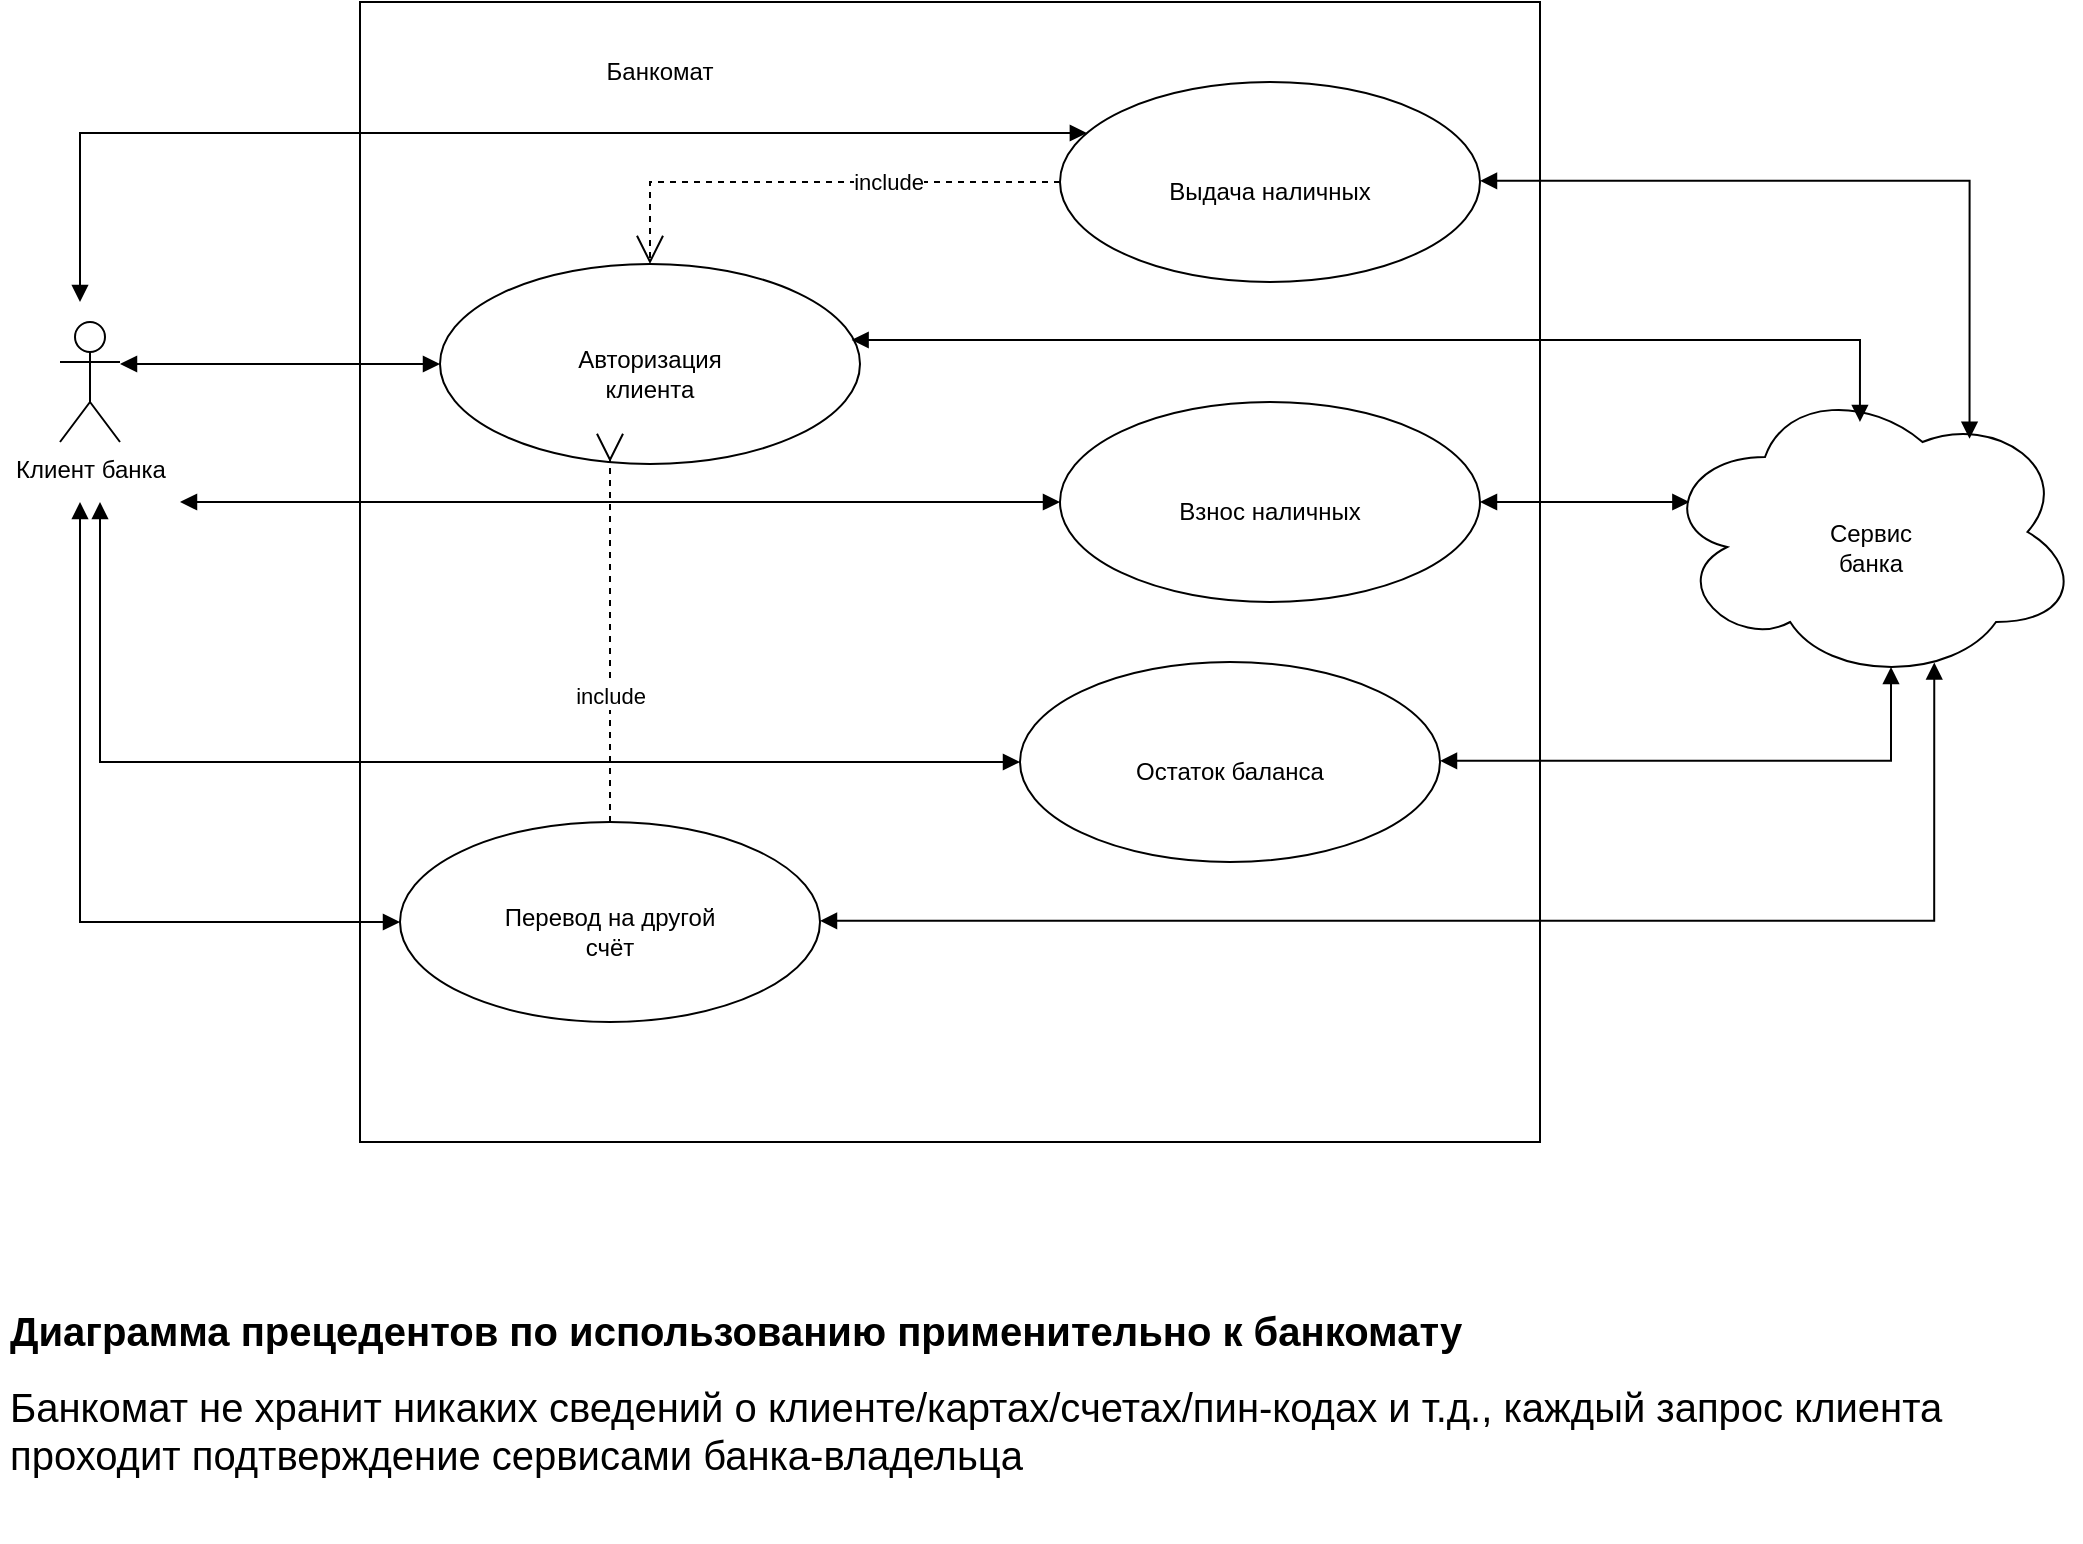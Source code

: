 <mxfile version="15.4.0" type="device" pages="3"><diagram id="yPxyJZ8AM_hMuL3Unpa9" name="use case diagram"><mxGraphModel dx="1422" dy="822" grid="1" gridSize="10" guides="1" tooltips="1" connect="1" arrows="1" fold="1" page="1" pageScale="1" pageWidth="1169" pageHeight="827" math="0" shadow="0"><root><mxCell id="0"/><mxCell id="1" parent="0"/><mxCell id="qwADtWhPFKksQ7mdZt6e-1" value="Клиент банка" style="shape=umlActor;verticalLabelPosition=bottom;verticalAlign=top;html=1;outlineConnect=0;" parent="1" vertex="1"><mxGeometry x="70" y="190" width="30" height="60" as="geometry"/></mxCell><mxCell id="qwADtWhPFKksQ7mdZt6e-6" value="" style="rounded=0;whiteSpace=wrap;html=1;" parent="1" vertex="1"><mxGeometry x="220" y="30" width="590" height="570" as="geometry"/></mxCell><mxCell id="qwADtWhPFKksQ7mdZt6e-11" value="Банкомат" style="text;html=1;strokeColor=none;fillColor=none;align=center;verticalAlign=middle;whiteSpace=wrap;rounded=0;" parent="1" vertex="1"><mxGeometry x="340" y="50" width="60" height="30" as="geometry"/></mxCell><mxCell id="qwADtWhPFKksQ7mdZt6e-14" value="" style="group" parent="1" vertex="1" connectable="0"><mxGeometry x="260" y="161" width="210" height="100" as="geometry"/></mxCell><mxCell id="qwADtWhPFKksQ7mdZt6e-12" value="" style="ellipse;whiteSpace=wrap;html=1;" parent="qwADtWhPFKksQ7mdZt6e-14" vertex="1"><mxGeometry width="210" height="100" as="geometry"/></mxCell><mxCell id="qwADtWhPFKksQ7mdZt6e-13" value="Авторизация клиента" style="text;html=1;strokeColor=none;fillColor=none;align=center;verticalAlign=middle;whiteSpace=wrap;rounded=0;" parent="qwADtWhPFKksQ7mdZt6e-14" vertex="1"><mxGeometry x="50" y="30" width="110" height="50" as="geometry"/></mxCell><mxCell id="qwADtWhPFKksQ7mdZt6e-15" value="" style="group" parent="1" vertex="1" connectable="0"><mxGeometry x="570" y="70" width="210" height="100" as="geometry"/></mxCell><mxCell id="qwADtWhPFKksQ7mdZt6e-16" value="" style="ellipse;whiteSpace=wrap;html=1;" parent="qwADtWhPFKksQ7mdZt6e-15" vertex="1"><mxGeometry width="210" height="100" as="geometry"/></mxCell><mxCell id="qwADtWhPFKksQ7mdZt6e-17" value="Выдача наличных" style="text;html=1;strokeColor=none;fillColor=none;align=center;verticalAlign=middle;whiteSpace=wrap;rounded=0;" parent="qwADtWhPFKksQ7mdZt6e-15" vertex="1"><mxGeometry x="50" y="30" width="110" height="50" as="geometry"/></mxCell><mxCell id="qwADtWhPFKksQ7mdZt6e-18" value="" style="group" parent="1" vertex="1" connectable="0"><mxGeometry x="570" y="230" width="210" height="100" as="geometry"/></mxCell><mxCell id="qwADtWhPFKksQ7mdZt6e-19" value="" style="ellipse;whiteSpace=wrap;html=1;" parent="qwADtWhPFKksQ7mdZt6e-18" vertex="1"><mxGeometry width="210" height="100" as="geometry"/></mxCell><mxCell id="qwADtWhPFKksQ7mdZt6e-20" value="Взнос наличных" style="text;html=1;strokeColor=none;fillColor=none;align=center;verticalAlign=middle;whiteSpace=wrap;rounded=0;" parent="qwADtWhPFKksQ7mdZt6e-18" vertex="1"><mxGeometry x="50" y="30" width="110" height="50" as="geometry"/></mxCell><mxCell id="qwADtWhPFKksQ7mdZt6e-21" value="" style="group" parent="1" vertex="1" connectable="0"><mxGeometry x="550" y="360" width="210" height="100" as="geometry"/></mxCell><mxCell id="qwADtWhPFKksQ7mdZt6e-22" value="" style="ellipse;whiteSpace=wrap;html=1;" parent="qwADtWhPFKksQ7mdZt6e-21" vertex="1"><mxGeometry width="210" height="100" as="geometry"/></mxCell><mxCell id="qwADtWhPFKksQ7mdZt6e-23" value="Остаток баланса" style="text;html=1;strokeColor=none;fillColor=none;align=center;verticalAlign=middle;whiteSpace=wrap;rounded=0;" parent="qwADtWhPFKksQ7mdZt6e-21" vertex="1"><mxGeometry x="50" y="30" width="110" height="50" as="geometry"/></mxCell><mxCell id="qwADtWhPFKksQ7mdZt6e-24" value="" style="group" parent="1" vertex="1" connectable="0"><mxGeometry x="240" y="440" width="210" height="100" as="geometry"/></mxCell><mxCell id="qwADtWhPFKksQ7mdZt6e-25" value="" style="ellipse;whiteSpace=wrap;html=1;" parent="qwADtWhPFKksQ7mdZt6e-24" vertex="1"><mxGeometry width="210" height="100" as="geometry"/></mxCell><mxCell id="qwADtWhPFKksQ7mdZt6e-26" value="Перевод на другой счёт" style="text;html=1;strokeColor=none;fillColor=none;align=center;verticalAlign=middle;whiteSpace=wrap;rounded=0;" parent="qwADtWhPFKksQ7mdZt6e-24" vertex="1"><mxGeometry x="50" y="30" width="110" height="50" as="geometry"/></mxCell><mxCell id="qwADtWhPFKksQ7mdZt6e-28" value="" style="group" parent="1" vertex="1" connectable="0"><mxGeometry x="870" y="220" width="210" height="150" as="geometry"/></mxCell><mxCell id="qwADtWhPFKksQ7mdZt6e-2" value="" style="ellipse;shape=cloud;whiteSpace=wrap;html=1;" parent="qwADtWhPFKksQ7mdZt6e-28" vertex="1"><mxGeometry width="210" height="150" as="geometry"/></mxCell><mxCell id="qwADtWhPFKksQ7mdZt6e-10" value="Сервис банка" style="text;html=1;strokeColor=none;fillColor=none;align=center;verticalAlign=middle;whiteSpace=wrap;rounded=0;" parent="qwADtWhPFKksQ7mdZt6e-28" vertex="1"><mxGeometry x="70.603" y="56.25" width="68.793" height="52.5" as="geometry"/></mxCell><mxCell id="qwADtWhPFKksQ7mdZt6e-35" value="include" style="endArrow=open;endSize=12;dashed=1;html=1;rounded=0;edgeStyle=orthogonalEdgeStyle;exitX=0.5;exitY=0;exitDx=0;exitDy=0;" parent="1" source="qwADtWhPFKksQ7mdZt6e-25" edge="1"><mxGeometry x="-0.302" width="160" relative="1" as="geometry"><mxPoint x="580" y="390" as="sourcePoint"/><mxPoint x="345" y="260" as="targetPoint"/><mxPoint as="offset"/><Array as="points"><mxPoint x="345" y="259"/></Array></mxGeometry></mxCell><mxCell id="qwADtWhPFKksQ7mdZt6e-37" value="include" style="endArrow=open;endSize=12;dashed=1;html=1;rounded=0;edgeStyle=orthogonalEdgeStyle;entryX=0.5;entryY=0;entryDx=0;entryDy=0;exitX=0;exitY=0.5;exitDx=0;exitDy=0;" parent="1" source="qwADtWhPFKksQ7mdZt6e-16" target="qwADtWhPFKksQ7mdZt6e-12" edge="1"><mxGeometry x="-0.302" width="160" relative="1" as="geometry"><mxPoint x="600" y="410" as="sourcePoint"/><mxPoint x="395" y="300" as="targetPoint"/><mxPoint as="offset"/></mxGeometry></mxCell><mxCell id="qwADtWhPFKksQ7mdZt6e-39" value="" style="endArrow=block;startArrow=block;endFill=1;startFill=1;html=1;rounded=0;edgeStyle=orthogonalEdgeStyle;entryX=0.064;entryY=0.255;entryDx=0;entryDy=0;entryPerimeter=0;" parent="1" target="qwADtWhPFKksQ7mdZt6e-16" edge="1"><mxGeometry width="160" relative="1" as="geometry"><mxPoint x="80" y="180" as="sourcePoint"/><mxPoint x="590" y="340" as="targetPoint"/><Array as="points"><mxPoint x="80" y="140"/><mxPoint x="80" y="95"/></Array></mxGeometry></mxCell><mxCell id="qwADtWhPFKksQ7mdZt6e-41" value="" style="endArrow=block;startArrow=block;endFill=1;startFill=1;html=1;rounded=0;edgeStyle=orthogonalEdgeStyle;" parent="1" source="qwADtWhPFKksQ7mdZt6e-25" edge="1"><mxGeometry width="160" relative="1" as="geometry"><mxPoint x="80" y="444.53" as="sourcePoint"/><mxPoint x="80" y="280" as="targetPoint"/><Array as="points"><mxPoint x="80" y="490"/></Array></mxGeometry></mxCell><mxCell id="qwADtWhPFKksQ7mdZt6e-42" value="" style="endArrow=block;startArrow=block;endFill=1;startFill=1;html=1;rounded=0;edgeStyle=orthogonalEdgeStyle;exitX=0;exitY=0.5;exitDx=0;exitDy=0;" parent="1" source="qwADtWhPFKksQ7mdZt6e-22" edge="1"><mxGeometry width="160" relative="1" as="geometry"><mxPoint x="540" y="430" as="sourcePoint"/><mxPoint x="90" y="280" as="targetPoint"/><Array as="points"><mxPoint x="90" y="410"/></Array></mxGeometry></mxCell><mxCell id="qwADtWhPFKksQ7mdZt6e-43" value="" style="endArrow=block;startArrow=block;endFill=1;startFill=1;html=1;rounded=0;edgeStyle=orthogonalEdgeStyle;exitX=0;exitY=0.5;exitDx=0;exitDy=0;" parent="1" source="qwADtWhPFKksQ7mdZt6e-19" edge="1"><mxGeometry width="160" relative="1" as="geometry"><mxPoint x="510" y="295" as="sourcePoint"/><mxPoint x="130" y="280" as="targetPoint"/><Array as="points"><mxPoint x="570" y="280"/></Array></mxGeometry></mxCell><mxCell id="qwADtWhPFKksQ7mdZt6e-45" value="" style="endArrow=block;startArrow=block;endFill=1;startFill=1;html=1;rounded=0;edgeStyle=orthogonalEdgeStyle;exitX=0;exitY=0.5;exitDx=0;exitDy=0;" parent="1" source="qwADtWhPFKksQ7mdZt6e-12" edge="1"><mxGeometry width="160" relative="1" as="geometry"><mxPoint x="200" y="180" as="sourcePoint"/><mxPoint x="100" y="211" as="targetPoint"/><Array as="points"><mxPoint x="160" y="211"/><mxPoint x="160" y="211"/></Array></mxGeometry></mxCell><mxCell id="qwADtWhPFKksQ7mdZt6e-46" value="" style="endArrow=block;startArrow=block;endFill=1;startFill=1;html=1;rounded=0;edgeStyle=orthogonalEdgeStyle;exitX=0.653;exitY=0.935;exitDx=0;exitDy=0;exitPerimeter=0;" parent="1" source="qwADtWhPFKksQ7mdZt6e-2" edge="1"><mxGeometry width="160" relative="1" as="geometry"><mxPoint x="650" y="489.41" as="sourcePoint"/><mxPoint x="450" y="489.41" as="targetPoint"/><Array as="points"><mxPoint x="1007" y="489"/></Array></mxGeometry></mxCell><mxCell id="qwADtWhPFKksQ7mdZt6e-47" value="" style="endArrow=block;startArrow=block;endFill=1;startFill=1;html=1;rounded=0;edgeStyle=orthogonalEdgeStyle;exitX=0.55;exitY=0.95;exitDx=0;exitDy=0;exitPerimeter=0;" parent="1" source="qwADtWhPFKksQ7mdZt6e-2" edge="1"><mxGeometry width="160" relative="1" as="geometry"><mxPoint x="960" y="409.41" as="sourcePoint"/><mxPoint x="760" y="409.41" as="targetPoint"/><Array as="points"><mxPoint x="986" y="409"/></Array></mxGeometry></mxCell><mxCell id="qwADtWhPFKksQ7mdZt6e-48" value="" style="endArrow=block;startArrow=block;endFill=1;startFill=1;html=1;rounded=0;edgeStyle=orthogonalEdgeStyle;exitX=0.737;exitY=0.189;exitDx=0;exitDy=0;exitPerimeter=0;" parent="1" source="qwADtWhPFKksQ7mdZt6e-2" edge="1"><mxGeometry width="160" relative="1" as="geometry"><mxPoint x="980" y="119.41" as="sourcePoint"/><mxPoint x="780" y="119.41" as="targetPoint"/><Array as="points"><mxPoint x="1025" y="119"/></Array></mxGeometry></mxCell><mxCell id="qwADtWhPFKksQ7mdZt6e-49" value="" style="endArrow=block;startArrow=block;endFill=1;startFill=1;html=1;rounded=0;edgeStyle=orthogonalEdgeStyle;entryX=0.98;entryY=0.38;entryDx=0;entryDy=0;entryPerimeter=0;exitX=0.476;exitY=0.133;exitDx=0;exitDy=0;exitPerimeter=0;" parent="1" source="qwADtWhPFKksQ7mdZt6e-2" target="qwADtWhPFKksQ7mdZt6e-12" edge="1"><mxGeometry width="160" relative="1" as="geometry"><mxPoint x="700" y="200" as="sourcePoint"/><mxPoint x="500" y="200" as="targetPoint"/><Array as="points"><mxPoint x="970" y="199"/></Array></mxGeometry></mxCell><mxCell id="qwADtWhPFKksQ7mdZt6e-51" value="" style="endArrow=block;startArrow=block;endFill=1;startFill=1;html=1;rounded=0;edgeStyle=orthogonalEdgeStyle;entryX=1;entryY=0.5;entryDx=0;entryDy=0;exitX=0.07;exitY=0.4;exitDx=0;exitDy=0;exitPerimeter=0;" parent="1" source="qwADtWhPFKksQ7mdZt6e-2" target="qwADtWhPFKksQ7mdZt6e-19" edge="1"><mxGeometry width="160" relative="1" as="geometry"><mxPoint x="900" y="274.41" as="sourcePoint"/><mxPoint x="700" y="274.41" as="targetPoint"/><Array as="points"><mxPoint x="885" y="280"/></Array></mxGeometry></mxCell><mxCell id="6a74Nw_HzEc4jMLM5F_p-1" value="&lt;h1 style=&quot;font-size: 20px&quot;&gt;&lt;font style=&quot;font-size: 20px&quot;&gt;Диаграмма прецедентов по использованию применительно к банкомату&lt;/font&gt;&lt;/h1&gt;&lt;h1 style=&quot;font-size: 20px&quot;&gt;&lt;span style=&quot;font-weight: normal&quot;&gt;Банкомат не хранит никаких сведений о клиенте/картах/счетах/пин-кодах и т.д., каждый запрос клиента проходит подтверждение сервисами банка-владельца&lt;/span&gt;&lt;br&gt;&lt;/h1&gt;" style="text;html=1;strokeColor=none;fillColor=none;spacing=5;spacingTop=-20;whiteSpace=wrap;overflow=hidden;rounded=0;" parent="1" vertex="1"><mxGeometry x="40" y="680" width="1020" height="120" as="geometry"/></mxCell></root></mxGraphModel></diagram><diagram id="Sk7D6lAPSmujdtKN_bi5" name="sequence diagram"><mxGraphModel dx="1185" dy="685" grid="1" gridSize="10" guides="1" tooltips="1" connect="1" arrows="1" fold="1" page="1" pageScale="1" pageWidth="1169" pageHeight="827" math="0" shadow="0"><root><mxCell id="CqrlUQTlb1HREcQEw6Kh-0"/><mxCell id="CqrlUQTlb1HREcQEw6Kh-1" parent="CqrlUQTlb1HREcQEw6Kh-0"/><mxCell id="6kIxcx-lvL42DJploEV8-0" value="&lt;u&gt;Клиент банка&lt;br&gt;&lt;/u&gt;" style="shape=umlActor;verticalLabelPosition=bottom;verticalAlign=top;html=1;outlineConnect=0;" parent="CqrlUQTlb1HREcQEw6Kh-1" vertex="1"><mxGeometry x="30" y="40" width="30" height="60" as="geometry"/></mxCell><mxCell id="8rJyS1ZD5DGQBJaD7dRV-2" value="" style="group" parent="CqrlUQTlb1HREcQEw6Kh-1" vertex="1" connectable="0"><mxGeometry x="120" y="40" width="120" height="60" as="geometry"/></mxCell><mxCell id="30CrD75zeMKWpWqmj6vh-0" value="" style="rounded=0;whiteSpace=wrap;html=1;glass=0;shadow=0;sketch=0;" parent="8rJyS1ZD5DGQBJaD7dRV-2" vertex="1"><mxGeometry width="120" height="60" as="geometry"/></mxCell><mxCell id="8rJyS1ZD5DGQBJaD7dRV-0" value="&lt;u&gt;Авторизация клиента&lt;/u&gt;" style="text;html=1;strokeColor=none;fillColor=none;align=center;verticalAlign=middle;whiteSpace=wrap;rounded=0;shadow=0;glass=0;sketch=0;" parent="8rJyS1ZD5DGQBJaD7dRV-2" vertex="1"><mxGeometry width="120" height="60" as="geometry"/></mxCell><mxCell id="zJ1Ap6946u0v4OJHToav-0" value="" style="group" parent="CqrlUQTlb1HREcQEw6Kh-1" vertex="1" connectable="0"><mxGeometry x="320" y="40" width="120" height="60" as="geometry"/></mxCell><mxCell id="zJ1Ap6946u0v4OJHToav-1" value="" style="rounded=0;whiteSpace=wrap;html=1;glass=0;shadow=0;sketch=0;" parent="zJ1Ap6946u0v4OJHToav-0" vertex="1"><mxGeometry width="120" height="60" as="geometry"/></mxCell><mxCell id="zJ1Ap6946u0v4OJHToav-2" value="&lt;u&gt;Выдача наличных&lt;/u&gt;" style="text;html=1;strokeColor=none;fillColor=none;align=center;verticalAlign=middle;whiteSpace=wrap;rounded=0;shadow=0;glass=0;sketch=0;" parent="zJ1Ap6946u0v4OJHToav-0" vertex="1"><mxGeometry width="120" height="60" as="geometry"/></mxCell><mxCell id="zJ1Ap6946u0v4OJHToav-3" value="" style="group" parent="CqrlUQTlb1HREcQEw6Kh-1" vertex="1" connectable="0"><mxGeometry x="520" y="40" width="120" height="60" as="geometry"/></mxCell><mxCell id="zJ1Ap6946u0v4OJHToav-4" value="" style="rounded=0;whiteSpace=wrap;html=1;glass=0;shadow=0;sketch=0;" parent="zJ1Ap6946u0v4OJHToav-3" vertex="1"><mxGeometry width="120" height="60" as="geometry"/></mxCell><mxCell id="zJ1Ap6946u0v4OJHToav-5" value="&lt;u&gt;Остаток баланса&lt;/u&gt;" style="text;html=1;strokeColor=none;fillColor=none;align=center;verticalAlign=middle;whiteSpace=wrap;rounded=0;shadow=0;glass=0;sketch=0;" parent="zJ1Ap6946u0v4OJHToav-3" vertex="1"><mxGeometry width="120" height="60" as="geometry"/></mxCell><mxCell id="zJ1Ap6946u0v4OJHToav-6" value="" style="group" parent="CqrlUQTlb1HREcQEw6Kh-1" vertex="1" connectable="0"><mxGeometry x="720" y="40" width="120" height="60" as="geometry"/></mxCell><mxCell id="zJ1Ap6946u0v4OJHToav-7" value="" style="rounded=0;whiteSpace=wrap;html=1;glass=0;shadow=0;sketch=0;" parent="zJ1Ap6946u0v4OJHToav-6" vertex="1"><mxGeometry width="120" height="60" as="geometry"/></mxCell><mxCell id="zJ1Ap6946u0v4OJHToav-8" value="&lt;u&gt;Перевод на другой счёт&lt;/u&gt;" style="text;html=1;strokeColor=none;fillColor=none;align=center;verticalAlign=middle;whiteSpace=wrap;rounded=0;shadow=0;glass=0;sketch=0;" parent="zJ1Ap6946u0v4OJHToav-6" vertex="1"><mxGeometry width="120" height="60" as="geometry"/></mxCell><mxCell id="zJ1Ap6946u0v4OJHToav-9" value="" style="group" parent="CqrlUQTlb1HREcQEw6Kh-1" vertex="1" connectable="0"><mxGeometry x="920" y="40" width="120" height="60" as="geometry"/></mxCell><mxCell id="zJ1Ap6946u0v4OJHToav-10" value="" style="rounded=0;whiteSpace=wrap;html=1;glass=0;shadow=0;sketch=0;" parent="zJ1Ap6946u0v4OJHToav-9" vertex="1"><mxGeometry width="120" height="60" as="geometry"/></mxCell><mxCell id="zJ1Ap6946u0v4OJHToav-11" value="&lt;u&gt;Взнос наличных&lt;/u&gt;" style="text;html=1;strokeColor=none;fillColor=none;align=center;verticalAlign=middle;whiteSpace=wrap;rounded=0;shadow=0;glass=0;sketch=0;" parent="zJ1Ap6946u0v4OJHToav-9" vertex="1"><mxGeometry width="120" height="60" as="geometry"/></mxCell><mxCell id="GZIO0TZlSzQFHDpTXk_g-0" value="" style="endArrow=none;dashed=1;html=1;rounded=0;edgeStyle=orthogonalEdgeStyle;entryX=0.5;entryY=1;entryDx=0;entryDy=0;startArrow=none;" parent="CqrlUQTlb1HREcQEw6Kh-1" source="P8dyhVR5lf0wn_yVgrb2-2" target="8rJyS1ZD5DGQBJaD7dRV-0" edge="1"><mxGeometry width="50" height="50" relative="1" as="geometry"><mxPoint x="179.5" y="810" as="sourcePoint"/><mxPoint x="179.5" y="110" as="targetPoint"/></mxGeometry></mxCell><mxCell id="GZIO0TZlSzQFHDpTXk_g-1" value="" style="endArrow=none;html=1;rounded=0;edgeStyle=orthogonalEdgeStyle;" parent="CqrlUQTlb1HREcQEw6Kh-1" target="6kIxcx-lvL42DJploEV8-0" edge="1"><mxGeometry width="50" height="50" relative="1" as="geometry"><mxPoint x="45" y="810" as="sourcePoint"/><mxPoint x="34.58" y="250" as="targetPoint"/></mxGeometry></mxCell><mxCell id="GZIO0TZlSzQFHDpTXk_g-2" value="" style="ellipse;shape=cloud;whiteSpace=wrap;html=1;rounded=0;shadow=0;glass=0;sketch=0;" parent="CqrlUQTlb1HREcQEw6Kh-1" vertex="1"><mxGeometry x="1169" y="7" width="120" height="820" as="geometry"/></mxCell><mxCell id="P8dyhVR5lf0wn_yVgrb2-0" value="Сервис банка" style="text;html=1;strokeColor=none;fillColor=none;align=center;verticalAlign=middle;whiteSpace=wrap;rounded=0;" parent="CqrlUQTlb1HREcQEw6Kh-1" vertex="1"><mxGeometry x="1194.603" y="380" width="68.793" height="52.5" as="geometry"/></mxCell><mxCell id="P8dyhVR5lf0wn_yVgrb2-9" value="" style="endArrow=none;dashed=1;html=1;rounded=0;edgeStyle=orthogonalEdgeStyle;entryX=0.5;entryY=1;entryDx=0;entryDy=0;" parent="CqrlUQTlb1HREcQEw6Kh-1" target="zJ1Ap6946u0v4OJHToav-2" edge="1"><mxGeometry width="50" height="50" relative="1" as="geometry"><mxPoint x="379.5" y="810" as="sourcePoint"/><mxPoint x="379.5" y="110" as="targetPoint"/></mxGeometry></mxCell><mxCell id="P8dyhVR5lf0wn_yVgrb2-10" value="" style="endArrow=none;dashed=1;html=1;rounded=0;edgeStyle=orthogonalEdgeStyle;entryX=0.5;entryY=1;entryDx=0;entryDy=0;" parent="CqrlUQTlb1HREcQEw6Kh-1" target="zJ1Ap6946u0v4OJHToav-5" edge="1"><mxGeometry width="50" height="50" relative="1" as="geometry"><mxPoint x="580" y="810" as="sourcePoint"/><mxPoint x="585" y="110" as="targetPoint"/><Array as="points"><mxPoint x="580" y="810"/></Array></mxGeometry></mxCell><mxCell id="P8dyhVR5lf0wn_yVgrb2-11" value="" style="endArrow=none;dashed=1;html=1;rounded=0;edgeStyle=orthogonalEdgeStyle;entryX=0.5;entryY=1;entryDx=0;entryDy=0;" parent="CqrlUQTlb1HREcQEw6Kh-1" target="zJ1Ap6946u0v4OJHToav-8" edge="1"><mxGeometry width="50" height="50" relative="1" as="geometry"><mxPoint x="779.5" y="810" as="sourcePoint"/><mxPoint x="779.5" y="110" as="targetPoint"/></mxGeometry></mxCell><mxCell id="P8dyhVR5lf0wn_yVgrb2-12" value="" style="endArrow=none;dashed=1;html=1;rounded=0;edgeStyle=orthogonalEdgeStyle;entryX=0.5;entryY=1;entryDx=0;entryDy=0;startArrow=none;" parent="CqrlUQTlb1HREcQEw6Kh-1" source="f6a_sEzSG_8VUzoNi0qk-53" target="zJ1Ap6946u0v4OJHToav-11" edge="1"><mxGeometry width="50" height="50" relative="1" as="geometry"><mxPoint x="979.5" y="810" as="sourcePoint"/><mxPoint x="979.5" y="110" as="targetPoint"/></mxGeometry></mxCell><mxCell id="P8dyhVR5lf0wn_yVgrb2-2" value="" style="rounded=0;whiteSpace=wrap;html=1;shadow=0;glass=0;sketch=0;" parent="CqrlUQTlb1HREcQEw6Kh-1" vertex="1"><mxGeometry x="170" y="140" width="20" height="60" as="geometry"/></mxCell><mxCell id="P8dyhVR5lf0wn_yVgrb2-13" value="" style="endArrow=none;dashed=1;html=1;rounded=0;edgeStyle=orthogonalEdgeStyle;entryX=0.5;entryY=1;entryDx=0;entryDy=0;startArrow=none;" parent="CqrlUQTlb1HREcQEw6Kh-1" source="f6a_sEzSG_8VUzoNi0qk-1" target="P8dyhVR5lf0wn_yVgrb2-2" edge="1"><mxGeometry width="50" height="50" relative="1" as="geometry"><mxPoint x="179.5" y="810" as="sourcePoint"/><mxPoint x="180" y="100" as="targetPoint"/></mxGeometry></mxCell><mxCell id="k1Xs_a1yYBOhUMddCYr1-0" value="" style="endArrow=classic;html=1;rounded=0;edgeStyle=orthogonalEdgeStyle;entryX=0;entryY=0.5;entryDx=0;entryDy=0;" parent="CqrlUQTlb1HREcQEw6Kh-1" target="P8dyhVR5lf0wn_yVgrb2-2" edge="1"><mxGeometry relative="1" as="geometry"><mxPoint x="50" y="170" as="sourcePoint"/><mxPoint x="160" y="170" as="targetPoint"/></mxGeometry></mxCell><mxCell id="k1Xs_a1yYBOhUMddCYr1-1" value="ввод пин-кода" style="edgeLabel;resizable=0;html=1;align=center;verticalAlign=middle;rounded=0;shadow=0;glass=0;sketch=0;" parent="k1Xs_a1yYBOhUMddCYr1-0" connectable="0" vertex="1"><mxGeometry relative="1" as="geometry"/></mxCell><mxCell id="YvPEOdHqYlRS2houoDZu-0" value="ответ о корректности&lt;br&gt;пин-кода" style="endArrow=open;endSize=12;dashed=1;html=1;rounded=0;edgeStyle=orthogonalEdgeStyle;exitX=0.244;exitY=0.224;exitDx=0;exitDy=0;exitPerimeter=0;" parent="CqrlUQTlb1HREcQEw6Kh-1" source="GZIO0TZlSzQFHDpTXk_g-2" edge="1"><mxGeometry x="0.822" width="160" relative="1" as="geometry"><mxPoint x="340" y="190" as="sourcePoint"/><mxPoint x="190" y="190" as="targetPoint"/><mxPoint as="offset"/></mxGeometry></mxCell><mxCell id="YvPEOdHqYlRS2houoDZu-1" value="" style="endArrow=classic;html=1;rounded=0;edgeStyle=orthogonalEdgeStyle;entryX=0.261;entryY=0.199;entryDx=0;entryDy=0;entryPerimeter=0;" parent="CqrlUQTlb1HREcQEw6Kh-1" target="GZIO0TZlSzQFHDpTXk_g-2" edge="1"><mxGeometry relative="1" as="geometry"><mxPoint x="190" y="170" as="sourcePoint"/><mxPoint x="1160" y="170" as="targetPoint"/></mxGeometry></mxCell><mxCell id="YvPEOdHqYlRS2houoDZu-2" value="отсылаем хеш пароля" style="edgeLabel;resizable=0;html=1;align=center;verticalAlign=middle;rounded=0;shadow=0;glass=0;sketch=0;" parent="YvPEOdHqYlRS2houoDZu-1" connectable="0" vertex="1"><mxGeometry relative="1" as="geometry"><mxPoint x="-431" as="offset"/></mxGeometry></mxCell><mxCell id="YvPEOdHqYlRS2houoDZu-3" value="" style="rounded=0;whiteSpace=wrap;html=1;shadow=0;glass=0;sketch=0;" parent="CqrlUQTlb1HREcQEw6Kh-1" vertex="1"><mxGeometry x="370" y="210" width="20" height="210" as="geometry"/></mxCell><mxCell id="f6a_sEzSG_8VUzoNi0qk-0" value="" style="endArrow=classic;html=1;rounded=0;edgeStyle=orthogonalEdgeStyle;" parent="CqrlUQTlb1HREcQEw6Kh-1" edge="1"><mxGeometry width="50" height="50" relative="1" as="geometry"><mxPoint x="50" y="220" as="sourcePoint"/><mxPoint x="370" y="220" as="targetPoint"/></mxGeometry></mxCell><mxCell id="f6a_sEzSG_8VUzoNi0qk-1" value="" style="rounded=0;whiteSpace=wrap;html=1;shadow=0;glass=0;sketch=0;" parent="CqrlUQTlb1HREcQEw6Kh-1" vertex="1"><mxGeometry x="170" y="230" width="20" height="120" as="geometry"/></mxCell><mxCell id="f6a_sEzSG_8VUzoNi0qk-2" value="" style="endArrow=none;dashed=1;html=1;rounded=0;edgeStyle=orthogonalEdgeStyle;entryX=0.5;entryY=1;entryDx=0;entryDy=0;" parent="CqrlUQTlb1HREcQEw6Kh-1" target="f6a_sEzSG_8VUzoNi0qk-1" edge="1"><mxGeometry width="50" height="50" relative="1" as="geometry"><mxPoint x="179.5" y="810" as="sourcePoint"/><mxPoint x="180" y="200" as="targetPoint"/></mxGeometry></mxCell><mxCell id="f6a_sEzSG_8VUzoNi0qk-3" value="" style="endArrow=classic;html=1;rounded=0;edgeStyle=orthogonalEdgeStyle;" parent="CqrlUQTlb1HREcQEw6Kh-1" source="YvPEOdHqYlRS2houoDZu-3" edge="1"><mxGeometry relative="1" as="geometry"><mxPoint x="360" y="240" as="sourcePoint"/><mxPoint x="190" y="239.58" as="targetPoint"/><Array as="points"><mxPoint x="280" y="240"/></Array></mxGeometry></mxCell><mxCell id="f6a_sEzSG_8VUzoNi0qk-4" value="запрос на проверку&lt;br&gt;пин-кода" style="edgeLabel;resizable=0;html=1;align=center;verticalAlign=middle;rounded=0;shadow=0;glass=0;sketch=0;" parent="f6a_sEzSG_8VUzoNi0qk-3" connectable="0" vertex="1"><mxGeometry relative="1" as="geometry"/></mxCell><mxCell id="f6a_sEzSG_8VUzoNi0qk-6" value="" style="endArrow=classic;html=1;rounded=0;edgeStyle=orthogonalEdgeStyle;exitX=0;exitY=0.5;exitDx=0;exitDy=0;" parent="CqrlUQTlb1HREcQEw6Kh-1" edge="1"><mxGeometry relative="1" as="geometry"><mxPoint x="170" y="240.42" as="sourcePoint"/><mxPoint x="50" y="240" as="targetPoint"/><Array as="points"><mxPoint x="80" y="240"/><mxPoint x="-10" y="240"/></Array></mxGeometry></mxCell><mxCell id="f6a_sEzSG_8VUzoNi0qk-7" value="диалог запроса" style="edgeLabel;resizable=0;html=1;align=center;verticalAlign=middle;rounded=0;shadow=0;glass=0;sketch=0;" parent="f6a_sEzSG_8VUzoNi0qk-6" connectable="0" vertex="1"><mxGeometry relative="1" as="geometry"/></mxCell><mxCell id="f6a_sEzSG_8VUzoNi0qk-8" value="" style="endArrow=classic;html=1;rounded=0;edgeStyle=orthogonalEdgeStyle;" parent="CqrlUQTlb1HREcQEw6Kh-1" edge="1"><mxGeometry relative="1" as="geometry"><mxPoint x="50" y="260" as="sourcePoint"/><mxPoint x="170" y="259.66" as="targetPoint"/><Array as="points"><mxPoint x="130" y="260"/><mxPoint x="130" y="260"/></Array></mxGeometry></mxCell><mxCell id="f6a_sEzSG_8VUzoNi0qk-9" value="ввод пин-кода" style="edgeLabel;resizable=0;html=1;align=center;verticalAlign=middle;rounded=0;shadow=0;glass=0;sketch=0;" parent="f6a_sEzSG_8VUzoNi0qk-8" connectable="0" vertex="1"><mxGeometry relative="1" as="geometry"/></mxCell><mxCell id="f6a_sEzSG_8VUzoNi0qk-10" value="" style="endArrow=classic;html=1;rounded=0;edgeStyle=orthogonalEdgeStyle;" parent="CqrlUQTlb1HREcQEw6Kh-1" edge="1"><mxGeometry relative="1" as="geometry"><mxPoint x="190" y="280.33" as="sourcePoint"/><mxPoint x="1180" y="280" as="targetPoint"/><Array as="points"><mxPoint x="950" y="280"/><mxPoint x="950" y="280"/></Array></mxGeometry></mxCell><mxCell id="f6a_sEzSG_8VUzoNi0qk-11" value="отсылаем хеш пароля" style="edgeLabel;resizable=0;html=1;align=center;verticalAlign=middle;rounded=0;shadow=0;glass=0;sketch=0;" parent="f6a_sEzSG_8VUzoNi0qk-10" connectable="0" vertex="1"><mxGeometry relative="1" as="geometry"><mxPoint x="-431" as="offset"/></mxGeometry></mxCell><mxCell id="f6a_sEzSG_8VUzoNi0qk-12" value="ответ о корректности&lt;br&gt;пин-кода" style="endArrow=open;endSize=12;dashed=1;html=1;rounded=0;edgeStyle=orthogonalEdgeStyle;" parent="CqrlUQTlb1HREcQEw6Kh-1" target="f6a_sEzSG_8VUzoNi0qk-1" edge="1"><mxGeometry x="0.822" width="160" relative="1" as="geometry"><mxPoint x="1180" y="300" as="sourcePoint"/><mxPoint x="200" y="300" as="targetPoint"/><mxPoint as="offset"/><Array as="points"><mxPoint x="704" y="300"/><mxPoint x="704" y="301"/></Array></mxGeometry></mxCell><mxCell id="f6a_sEzSG_8VUzoNi0qk-13" value="" style="endArrow=classic;html=1;rounded=0;edgeStyle=orthogonalEdgeStyle;" parent="CqrlUQTlb1HREcQEw6Kh-1" target="YvPEOdHqYlRS2houoDZu-3" edge="1"><mxGeometry relative="1" as="geometry"><mxPoint x="190" y="330.34" as="sourcePoint"/><mxPoint x="360" y="330" as="targetPoint"/><Array as="points"><mxPoint x="320" y="330"/><mxPoint x="320" y="330"/></Array></mxGeometry></mxCell><mxCell id="f6a_sEzSG_8VUzoNi0qk-14" value="если пин корректен" style="edgeLabel;resizable=0;html=1;align=center;verticalAlign=middle;rounded=0;shadow=0;glass=0;sketch=0;" parent="f6a_sEzSG_8VUzoNi0qk-13" connectable="0" vertex="1"><mxGeometry relative="1" as="geometry"/></mxCell><mxCell id="f6a_sEzSG_8VUzoNi0qk-15" value="" style="endArrow=classic;html=1;rounded=0;edgeStyle=orthogonalEdgeStyle;" parent="CqrlUQTlb1HREcQEw6Kh-1" source="YvPEOdHqYlRS2houoDZu-3" edge="1"><mxGeometry relative="1" as="geometry"><mxPoint x="360" y="360.42" as="sourcePoint"/><mxPoint x="50" y="360" as="targetPoint"/><Array as="points"><mxPoint x="190" y="360"/><mxPoint x="190" y="360"/></Array></mxGeometry></mxCell><mxCell id="f6a_sEzSG_8VUzoNi0qk-16" value="диалог запроса суммы" style="edgeLabel;resizable=0;html=1;align=center;verticalAlign=middle;rounded=0;shadow=0;glass=0;sketch=0;" parent="f6a_sEzSG_8VUzoNi0qk-15" connectable="0" vertex="1"><mxGeometry relative="1" as="geometry"><mxPoint x="70" as="offset"/></mxGeometry></mxCell><mxCell id="f6a_sEzSG_8VUzoNi0qk-17" value="" style="endArrow=classic;html=1;rounded=0;edgeStyle=orthogonalEdgeStyle;" parent="CqrlUQTlb1HREcQEw6Kh-1" target="YvPEOdHqYlRS2houoDZu-3" edge="1"><mxGeometry relative="1" as="geometry"><mxPoint x="50" y="380.34" as="sourcePoint"/><mxPoint x="170" y="380.0" as="targetPoint"/><Array as="points"><mxPoint x="290" y="380"/><mxPoint x="290" y="380"/></Array></mxGeometry></mxCell><mxCell id="f6a_sEzSG_8VUzoNi0qk-18" value="ввод желаемой суммы" style="edgeLabel;resizable=0;html=1;align=center;verticalAlign=middle;rounded=0;shadow=0;glass=0;sketch=0;" parent="f6a_sEzSG_8VUzoNi0qk-17" connectable="0" vertex="1"><mxGeometry relative="1" as="geometry"><mxPoint x="70" as="offset"/></mxGeometry></mxCell><mxCell id="f6a_sEzSG_8VUzoNi0qk-19" value="" style="endArrow=classic;html=1;rounded=0;edgeStyle=orthogonalEdgeStyle;" parent="CqrlUQTlb1HREcQEw6Kh-1" edge="1"><mxGeometry relative="1" as="geometry"><mxPoint x="390" y="380.33" as="sourcePoint"/><mxPoint x="1180" y="380" as="targetPoint"/><Array as="points"><mxPoint x="1150" y="380"/><mxPoint x="1150" y="380"/></Array></mxGeometry></mxCell><mxCell id="f6a_sEzSG_8VUzoNi0qk-20" value="запрос на разрешение выдачи" style="edgeLabel;resizable=0;html=1;align=center;verticalAlign=middle;rounded=0;shadow=0;glass=0;sketch=0;" parent="f6a_sEzSG_8VUzoNi0qk-19" connectable="0" vertex="1"><mxGeometry relative="1" as="geometry"><mxPoint x="-305" as="offset"/></mxGeometry></mxCell><mxCell id="f6a_sEzSG_8VUzoNi0qk-21" value="ответ о возможности выдачи" style="endArrow=open;endSize=12;dashed=1;html=1;rounded=0;edgeStyle=orthogonalEdgeStyle;" parent="CqrlUQTlb1HREcQEw6Kh-1" edge="1"><mxGeometry x="0.773" width="160" relative="1" as="geometry"><mxPoint x="1180" y="407" as="sourcePoint"/><mxPoint x="390" y="406.75" as="targetPoint"/><mxPoint as="offset"/><Array as="points"><mxPoint x="904" y="405.75"/><mxPoint x="904" y="406.75"/></Array></mxGeometry></mxCell><mxCell id="f6a_sEzSG_8VUzoNi0qk-22" value="" style="endArrow=classic;html=1;rounded=0;edgeStyle=orthogonalEdgeStyle;" parent="CqrlUQTlb1HREcQEw6Kh-1" target="f6a_sEzSG_8VUzoNi0qk-24" edge="1"><mxGeometry relative="1" as="geometry"><mxPoint x="50" y="432.51" as="sourcePoint"/><mxPoint x="560" y="433" as="targetPoint"/><Array as="points"><mxPoint x="450" y="433"/><mxPoint x="450" y="433"/></Array></mxGeometry></mxCell><mxCell id="f6a_sEzSG_8VUzoNi0qk-23" value="запрос баланса" style="edgeLabel;resizable=0;html=1;align=center;verticalAlign=middle;rounded=0;shadow=0;glass=0;sketch=0;" parent="f6a_sEzSG_8VUzoNi0qk-22" connectable="0" vertex="1"><mxGeometry relative="1" as="geometry"><mxPoint x="165" as="offset"/></mxGeometry></mxCell><mxCell id="f6a_sEzSG_8VUzoNi0qk-24" value="" style="rounded=0;whiteSpace=wrap;html=1;shadow=0;glass=0;sketch=0;" parent="CqrlUQTlb1HREcQEw6Kh-1" vertex="1"><mxGeometry x="570" y="420" width="20" height="60" as="geometry"/></mxCell><mxCell id="f6a_sEzSG_8VUzoNi0qk-25" value="" style="endArrow=classic;html=1;rounded=0;edgeStyle=orthogonalEdgeStyle;" parent="CqrlUQTlb1HREcQEw6Kh-1" edge="1"><mxGeometry relative="1" as="geometry"><mxPoint x="590" y="432.51" as="sourcePoint"/><mxPoint x="1169" y="433" as="targetPoint"/><Array as="points"><mxPoint x="1020" y="433"/><mxPoint x="1020" y="433"/></Array></mxGeometry></mxCell><mxCell id="f6a_sEzSG_8VUzoNi0qk-26" value="ретрансляция&lt;br&gt;запроса баланса" style="edgeLabel;resizable=0;html=1;align=center;verticalAlign=middle;rounded=0;shadow=0;glass=0;sketch=0;" parent="f6a_sEzSG_8VUzoNi0qk-25" connectable="0" vertex="1"><mxGeometry relative="1" as="geometry"><mxPoint x="-219" as="offset"/></mxGeometry></mxCell><mxCell id="f6a_sEzSG_8VUzoNi0qk-27" value="информация о балансе" style="endArrow=open;endSize=12;dashed=1;html=1;rounded=0;edgeStyle=orthogonalEdgeStyle;" parent="CqrlUQTlb1HREcQEw6Kh-1" source="GZIO0TZlSzQFHDpTXk_g-2" edge="1"><mxGeometry x="0.689" width="160" relative="1" as="geometry"><mxPoint x="1160" y="471" as="sourcePoint"/><mxPoint x="590" y="471" as="targetPoint"/><mxPoint as="offset"/><Array as="points"><mxPoint x="1020" y="471"/><mxPoint x="1020" y="471"/></Array></mxGeometry></mxCell><mxCell id="f6a_sEzSG_8VUzoNi0qk-28" value="информация о балансе" style="endArrow=open;endSize=12;dashed=1;html=1;rounded=0;edgeStyle=orthogonalEdgeStyle;" parent="CqrlUQTlb1HREcQEw6Kh-1" edge="1"><mxGeometry x="0.689" width="160" relative="1" as="geometry"><mxPoint x="570.003" y="470" as="sourcePoint"/><mxPoint x="50" y="470" as="targetPoint"/><mxPoint as="offset"/><Array as="points"><mxPoint x="420.48" y="470"/><mxPoint x="420.48" y="470"/></Array></mxGeometry></mxCell><mxCell id="f6a_sEzSG_8VUzoNi0qk-29" value="" style="rounded=0;whiteSpace=wrap;html=1;shadow=0;glass=0;sketch=0;" parent="CqrlUQTlb1HREcQEw6Kh-1" vertex="1"><mxGeometry x="770" y="480" width="20" height="230" as="geometry"/></mxCell><mxCell id="f6a_sEzSG_8VUzoNi0qk-30" value="" style="endArrow=classic;html=1;rounded=0;edgeStyle=orthogonalEdgeStyle;" parent="CqrlUQTlb1HREcQEw6Kh-1" edge="1"><mxGeometry width="50" height="50" relative="1" as="geometry"><mxPoint x="50" y="490" as="sourcePoint"/><mxPoint x="770" y="490" as="targetPoint"/></mxGeometry></mxCell><mxCell id="f6a_sEzSG_8VUzoNi0qk-31" value="" style="rounded=0;whiteSpace=wrap;html=1;shadow=0;glass=0;sketch=0;" parent="CqrlUQTlb1HREcQEw6Kh-1" vertex="1"><mxGeometry x="170" y="500" width="20" height="120" as="geometry"/></mxCell><mxCell id="f6a_sEzSG_8VUzoNi0qk-32" value="" style="endArrow=classic;html=1;rounded=0;edgeStyle=orthogonalEdgeStyle;" parent="CqrlUQTlb1HREcQEw6Kh-1" source="f6a_sEzSG_8VUzoNi0qk-29" edge="1"><mxGeometry relative="1" as="geometry"><mxPoint x="760" y="510" as="sourcePoint"/><mxPoint x="190" y="509.58" as="targetPoint"/><Array as="points"><mxPoint x="480" y="510"/></Array></mxGeometry></mxCell><mxCell id="f6a_sEzSG_8VUzoNi0qk-33" value="запрос на проверку&lt;br&gt;пин-кода" style="edgeLabel;resizable=0;html=1;align=center;verticalAlign=middle;rounded=0;shadow=0;glass=0;sketch=0;" parent="f6a_sEzSG_8VUzoNi0qk-32" connectable="0" vertex="1"><mxGeometry relative="1" as="geometry"><mxPoint x="-215" as="offset"/></mxGeometry></mxCell><mxCell id="f6a_sEzSG_8VUzoNi0qk-34" value="" style="endArrow=classic;html=1;rounded=0;edgeStyle=orthogonalEdgeStyle;exitX=0;exitY=0.5;exitDx=0;exitDy=0;" parent="CqrlUQTlb1HREcQEw6Kh-1" edge="1"><mxGeometry relative="1" as="geometry"><mxPoint x="170" y="510.42" as="sourcePoint"/><mxPoint x="50" y="510" as="targetPoint"/><Array as="points"><mxPoint x="80" y="510"/><mxPoint x="-10" y="510"/></Array></mxGeometry></mxCell><mxCell id="f6a_sEzSG_8VUzoNi0qk-35" value="диалог запроса" style="edgeLabel;resizable=0;html=1;align=center;verticalAlign=middle;rounded=0;shadow=0;glass=0;sketch=0;" parent="f6a_sEzSG_8VUzoNi0qk-34" connectable="0" vertex="1"><mxGeometry relative="1" as="geometry"/></mxCell><mxCell id="f6a_sEzSG_8VUzoNi0qk-36" value="" style="endArrow=classic;html=1;rounded=0;edgeStyle=orthogonalEdgeStyle;" parent="CqrlUQTlb1HREcQEw6Kh-1" edge="1"><mxGeometry relative="1" as="geometry"><mxPoint x="50" y="530" as="sourcePoint"/><mxPoint x="170" y="529.66" as="targetPoint"/><Array as="points"><mxPoint x="130" y="530"/><mxPoint x="130" y="530"/></Array></mxGeometry></mxCell><mxCell id="f6a_sEzSG_8VUzoNi0qk-37" value="ввод пин-кода" style="edgeLabel;resizable=0;html=1;align=center;verticalAlign=middle;rounded=0;shadow=0;glass=0;sketch=0;" parent="f6a_sEzSG_8VUzoNi0qk-36" connectable="0" vertex="1"><mxGeometry relative="1" as="geometry"/></mxCell><mxCell id="f6a_sEzSG_8VUzoNi0qk-38" value="" style="endArrow=classic;html=1;rounded=0;edgeStyle=orthogonalEdgeStyle;" parent="CqrlUQTlb1HREcQEw6Kh-1" edge="1"><mxGeometry relative="1" as="geometry"><mxPoint x="190" y="550.33" as="sourcePoint"/><mxPoint x="1180" y="550" as="targetPoint"/><Array as="points"><mxPoint x="950" y="550"/><mxPoint x="950" y="550"/></Array></mxGeometry></mxCell><mxCell id="f6a_sEzSG_8VUzoNi0qk-39" value="отсылаем хеш пароля" style="edgeLabel;resizable=0;html=1;align=center;verticalAlign=middle;rounded=0;shadow=0;glass=0;sketch=0;" parent="f6a_sEzSG_8VUzoNi0qk-38" connectable="0" vertex="1"><mxGeometry relative="1" as="geometry"><mxPoint x="-431" as="offset"/></mxGeometry></mxCell><mxCell id="f6a_sEzSG_8VUzoNi0qk-40" value="ответ о корректности&lt;br&gt;пин-кода" style="endArrow=open;endSize=12;dashed=1;html=1;rounded=0;edgeStyle=orthogonalEdgeStyle;" parent="CqrlUQTlb1HREcQEw6Kh-1" target="f6a_sEzSG_8VUzoNi0qk-31" edge="1"><mxGeometry x="0.822" width="160" relative="1" as="geometry"><mxPoint x="1180" y="570" as="sourcePoint"/><mxPoint x="200" y="570" as="targetPoint"/><mxPoint as="offset"/><Array as="points"><mxPoint x="1180" y="571"/></Array></mxGeometry></mxCell><mxCell id="f6a_sEzSG_8VUzoNi0qk-41" value="" style="endArrow=classic;html=1;rounded=0;edgeStyle=orthogonalEdgeStyle;" parent="CqrlUQTlb1HREcQEw6Kh-1" target="f6a_sEzSG_8VUzoNi0qk-29" edge="1"><mxGeometry relative="1" as="geometry"><mxPoint x="190" y="600.34" as="sourcePoint"/><mxPoint x="760" y="600" as="targetPoint"/><Array as="points"><mxPoint x="630" y="600"/><mxPoint x="630" y="600"/></Array></mxGeometry></mxCell><mxCell id="f6a_sEzSG_8VUzoNi0qk-42" value="если пин корректен" style="edgeLabel;resizable=0;html=1;align=center;verticalAlign=middle;rounded=0;shadow=0;glass=0;sketch=0;" parent="f6a_sEzSG_8VUzoNi0qk-41" connectable="0" vertex="1"><mxGeometry relative="1" as="geometry"><mxPoint x="-225" as="offset"/></mxGeometry></mxCell><mxCell id="f6a_sEzSG_8VUzoNi0qk-43" value="" style="endArrow=classic;html=1;rounded=0;edgeStyle=orthogonalEdgeStyle;" parent="CqrlUQTlb1HREcQEw6Kh-1" source="f6a_sEzSG_8VUzoNi0qk-29" edge="1"><mxGeometry relative="1" as="geometry"><mxPoint x="760" y="630" as="sourcePoint"/><mxPoint x="50" y="640" as="targetPoint"/><Array as="points"><mxPoint x="50" y="640"/></Array></mxGeometry></mxCell><mxCell id="f6a_sEzSG_8VUzoNi0qk-44" value="диалог запроса суммы и&lt;br&gt;номер счета для отправки" style="edgeLabel;resizable=0;html=1;align=center;verticalAlign=middle;rounded=0;shadow=0;glass=0;sketch=0;" parent="f6a_sEzSG_8VUzoNi0qk-43" connectable="0" vertex="1"><mxGeometry relative="1" as="geometry"><mxPoint x="-285" as="offset"/></mxGeometry></mxCell><mxCell id="f6a_sEzSG_8VUzoNi0qk-45" value="" style="endArrow=classic;html=1;rounded=0;edgeStyle=orthogonalEdgeStyle;" parent="CqrlUQTlb1HREcQEw6Kh-1" target="f6a_sEzSG_8VUzoNi0qk-29" edge="1"><mxGeometry relative="1" as="geometry"><mxPoint x="50" y="670" as="sourcePoint"/><mxPoint x="760" y="650" as="targetPoint"/><Array as="points"><mxPoint x="50" y="670"/></Array></mxGeometry></mxCell><mxCell id="f6a_sEzSG_8VUzoNi0qk-46" value="ввод желаемой суммы&lt;br&gt;и реквизиты" style="edgeLabel;resizable=0;html=1;align=center;verticalAlign=middle;rounded=0;shadow=0;glass=0;sketch=0;" parent="f6a_sEzSG_8VUzoNi0qk-45" connectable="0" vertex="1"><mxGeometry relative="1" as="geometry"><mxPoint x="-295" as="offset"/></mxGeometry></mxCell><mxCell id="f6a_sEzSG_8VUzoNi0qk-47" value="" style="endArrow=classic;html=1;rounded=0;edgeStyle=orthogonalEdgeStyle;entryX=0.175;entryY=0.809;entryDx=0;entryDy=0;entryPerimeter=0;" parent="CqrlUQTlb1HREcQEw6Kh-1" source="f6a_sEzSG_8VUzoNi0qk-29" target="GZIO0TZlSzQFHDpTXk_g-2" edge="1"><mxGeometry relative="1" as="geometry"><mxPoint x="800" y="630.33" as="sourcePoint"/><mxPoint x="1150" y="650" as="targetPoint"/><Array as="points"><mxPoint x="979" y="670"/></Array></mxGeometry></mxCell><mxCell id="f6a_sEzSG_8VUzoNi0qk-48" value="запрос на проведение операции" style="edgeLabel;resizable=0;html=1;align=center;verticalAlign=middle;rounded=0;shadow=0;glass=0;sketch=0;" parent="f6a_sEzSG_8VUzoNi0qk-47" connectable="0" vertex="1"><mxGeometry relative="1" as="geometry"><mxPoint x="-110" as="offset"/></mxGeometry></mxCell><mxCell id="f6a_sEzSG_8VUzoNi0qk-51" value="ответ о проведении" style="endArrow=open;endSize=12;dashed=1;html=1;rounded=0;edgeStyle=orthogonalEdgeStyle;" parent="CqrlUQTlb1HREcQEw6Kh-1" source="GZIO0TZlSzQFHDpTXk_g-2" edge="1"><mxGeometry x="0.545" width="160" relative="1" as="geometry"><mxPoint x="1130" y="700" as="sourcePoint"/><mxPoint x="790" y="700" as="targetPoint"/><mxPoint as="offset"/><Array as="points"><mxPoint x="1080" y="700"/><mxPoint x="1080" y="700"/></Array></mxGeometry></mxCell><mxCell id="f6a_sEzSG_8VUzoNi0qk-52" value="ответ о проведении" style="endArrow=open;endSize=12;dashed=1;html=1;rounded=0;edgeStyle=orthogonalEdgeStyle;" parent="CqrlUQTlb1HREcQEw6Kh-1" edge="1"><mxGeometry x="0.804" width="160" relative="1" as="geometry"><mxPoint x="765.585" y="700" as="sourcePoint"/><mxPoint x="50" y="700" as="targetPoint"/><mxPoint as="offset"/><Array as="points"><mxPoint x="660" y="700"/><mxPoint x="660" y="700"/></Array></mxGeometry></mxCell><mxCell id="f6a_sEzSG_8VUzoNi0qk-53" value="" style="rounded=0;whiteSpace=wrap;html=1;shadow=0;glass=0;sketch=0;" parent="CqrlUQTlb1HREcQEw6Kh-1" vertex="1"><mxGeometry x="970" y="710" width="20" height="60" as="geometry"/></mxCell><mxCell id="f6a_sEzSG_8VUzoNi0qk-56" value="" style="endArrow=none;dashed=1;html=1;rounded=0;edgeStyle=orthogonalEdgeStyle;entryX=0.5;entryY=1;entryDx=0;entryDy=0;" parent="CqrlUQTlb1HREcQEw6Kh-1" target="f6a_sEzSG_8VUzoNi0qk-53" edge="1"><mxGeometry width="50" height="50" relative="1" as="geometry"><mxPoint x="979.5" y="810" as="sourcePoint"/><mxPoint x="980" y="100" as="targetPoint"/></mxGeometry></mxCell><mxCell id="f6a_sEzSG_8VUzoNi0qk-59" value="" style="endArrow=classic;html=1;rounded=0;edgeStyle=orthogonalEdgeStyle;entryX=0.342;entryY=0.87;entryDx=0;entryDy=0;entryPerimeter=0;" parent="CqrlUQTlb1HREcQEw6Kh-1" target="GZIO0TZlSzQFHDpTXk_g-2" edge="1"><mxGeometry relative="1" as="geometry"><mxPoint x="990" y="720" as="sourcePoint"/><mxPoint x="1110" y="720" as="targetPoint"/></mxGeometry></mxCell><mxCell id="f6a_sEzSG_8VUzoNi0qk-60" value="информация о внесении" style="edgeLabel;resizable=0;html=1;align=center;verticalAlign=middle;rounded=0;shadow=0;glass=0;sketch=0;" parent="f6a_sEzSG_8VUzoNi0qk-59" connectable="0" vertex="1"><mxGeometry relative="1" as="geometry"/></mxCell><mxCell id="f6a_sEzSG_8VUzoNi0qk-62" value="внесение подтверждено" style="endArrow=open;endSize=12;dashed=1;html=1;rounded=0;edgeStyle=orthogonalEdgeStyle;" parent="CqrlUQTlb1HREcQEw6Kh-1" edge="1"><mxGeometry x="0.139" width="160" relative="1" as="geometry"><mxPoint x="1199" y="750" as="sourcePoint"/><mxPoint x="990" y="750" as="targetPoint"/><mxPoint as="offset"/><Array as="points"><mxPoint x="1199.02" y="750"/><mxPoint x="1199.02" y="750"/></Array></mxGeometry></mxCell><mxCell id="f6a_sEzSG_8VUzoNi0qk-63" value="сообщение &lt;br&gt;внесение подтверждено" style="endArrow=open;endSize=12;dashed=1;html=1;rounded=0;edgeStyle=orthogonalEdgeStyle;" parent="CqrlUQTlb1HREcQEw6Kh-1" edge="1"><mxGeometry x="0.848" width="160" relative="1" as="geometry"><mxPoint x="970" y="750" as="sourcePoint"/><mxPoint x="50" y="750" as="targetPoint"/><mxPoint as="offset"/><Array as="points"><mxPoint x="970.02" y="750"/><mxPoint x="970.02" y="750"/></Array></mxGeometry></mxCell><mxCell id="-hCvwya_mrKh48_RV7VY-1" value="" style="endArrow=classic;html=1;rounded=0;edgeStyle=orthogonalEdgeStyle;" parent="CqrlUQTlb1HREcQEw6Kh-1" edge="1"><mxGeometry relative="1" as="geometry"><mxPoint x="50" y="720" as="sourcePoint"/><mxPoint x="960" y="720" as="targetPoint"/></mxGeometry></mxCell><mxCell id="-hCvwya_mrKh48_RV7VY-2" value="запрос на внесение" style="edgeLabel;resizable=0;html=1;align=center;verticalAlign=middle;rounded=0;shadow=0;glass=0;sketch=0;" parent="-hCvwya_mrKh48_RV7VY-1" connectable="0" vertex="1"><mxGeometry relative="1" as="geometry"><mxPoint x="-385" as="offset"/></mxGeometry></mxCell><mxCell id="hlYQ5y24v0X7Y2fAFpBT-0" value="" style="endArrow=classic;html=1;rounded=0;edgeStyle=orthogonalEdgeStyle;" edge="1" parent="CqrlUQTlb1HREcQEw6Kh-1"><mxGeometry relative="1" as="geometry"><mxPoint x="370" y="405.75" as="sourcePoint"/><mxPoint x="50" y="405.75" as="targetPoint"/><Array as="points"><mxPoint x="190" y="405.75"/><mxPoint x="190" y="405.75"/></Array></mxGeometry></mxCell><mxCell id="hlYQ5y24v0X7Y2fAFpBT-1" value="выдача / отказ" style="edgeLabel;resizable=0;html=1;align=center;verticalAlign=middle;rounded=0;shadow=0;glass=0;sketch=0;" connectable="0" vertex="1" parent="hlYQ5y24v0X7Y2fAFpBT-0"><mxGeometry relative="1" as="geometry"><mxPoint x="70" as="offset"/></mxGeometry></mxCell><mxCell id="o_OCP0tOSAgXNbIrym5Z-0" value="" style="endArrow=classic;html=1;rounded=0;edgeStyle=orthogonalEdgeStyle;entryX=0;entryY=0.167;entryDx=0;entryDy=0;entryPerimeter=0;" edge="1" parent="CqrlUQTlb1HREcQEw6Kh-1" target="P8dyhVR5lf0wn_yVgrb2-2"><mxGeometry relative="1" as="geometry"><mxPoint x="50" y="150" as="sourcePoint"/><mxPoint x="160" y="150" as="targetPoint"/></mxGeometry></mxCell><mxCell id="o_OCP0tOSAgXNbIrym5Z-1" value="вставили карту" style="edgeLabel;resizable=0;html=1;align=center;verticalAlign=middle;rounded=0;shadow=0;glass=0;sketch=0;" connectable="0" vertex="1" parent="o_OCP0tOSAgXNbIrym5Z-0"><mxGeometry relative="1" as="geometry"/></mxCell></root></mxGraphModel></diagram><diagram id="5Y9LDJSRvCzVqI3duiZd" name="class diagram"><mxGraphModel dx="1422" dy="822" grid="1" gridSize="10" guides="1" tooltips="1" connect="1" arrows="1" fold="1" page="1" pageScale="1" pageWidth="1169" pageHeight="827" math="0" shadow="0"><root><mxCell id="jAC-fNd9YYq4tcAsb2R3-0"/><mxCell id="jAC-fNd9YYq4tcAsb2R3-1" parent="jAC-fNd9YYq4tcAsb2R3-0"/><mxCell id="OaoldvwRr95BVzSgccdb-0" value="&lt;p style=&quot;margin: 0px ; margin-top: 4px ; text-align: center&quot;&gt;&lt;b&gt;Авторизация&lt;/b&gt;&lt;/p&gt;&lt;hr size=&quot;1&quot;&gt;&lt;p style=&quot;margin: 0px ; margin-left: 4px&quot;&gt;+ isAuthorise: bool&lt;/p&gt;&lt;hr size=&quot;1&quot;&gt;&lt;p style=&quot;margin: 0px ; margin-left: 4px&quot;&gt;+ GetPinFromUser(): int&lt;/p&gt;&lt;p style=&quot;margin: 0px ; margin-left: 4px&quot;&gt;&lt;span&gt;- PinToHash(int pin): string&lt;/span&gt;&lt;br&gt;&lt;/p&gt;&lt;p style=&quot;margin: 0px ; margin-left: 4px&quot;&gt;- IsPinCorrect(string hashedPin, string cardInfo): bool&lt;span&gt;&lt;br&gt;&lt;/span&gt;&lt;/p&gt;" style="verticalAlign=top;align=left;overflow=fill;fontSize=12;fontFamily=Helvetica;html=1;" vertex="1" parent="jAC-fNd9YYq4tcAsb2R3-1"><mxGeometry x="560" y="90" width="340" height="140" as="geometry"/></mxCell><mxCell id="cCHb4bI03ZOSuWAtfqG_-0" value="&lt;p style=&quot;margin: 0px ; margin-top: 4px ; text-align: center&quot;&gt;&lt;b&gt;Выдача наличных&lt;/b&gt;&lt;/p&gt;&lt;hr size=&quot;1&quot;&gt;&lt;p style=&quot;margin: 0px ; margin-left: 4px&quot;&gt;&lt;/p&gt;&lt;p style=&quot;margin: 0px ; margin-left: 4px&quot;&gt;+ GetDesiredAmountFromUser(): decimal&lt;/p&gt;&lt;p style=&quot;margin: 0px ; margin-left: 4px&quot;&gt;+ IsWithdrawCorrect(decimal amount, string cardInfo): bool&lt;/p&gt;" style="verticalAlign=top;align=left;overflow=fill;fontSize=12;fontFamily=Helvetica;html=1;" vertex="1" parent="jAC-fNd9YYq4tcAsb2R3-1"><mxGeometry x="80" y="80" width="340" height="80" as="geometry"/></mxCell><mxCell id="laDSgITQr3Lxv5OrvKYC-1" value="1" style="endArrow=open;html=1;endSize=12;startArrow=diamondThin;startSize=14;startFill=0;edgeStyle=orthogonalEdgeStyle;align=left;verticalAlign=bottom;rounded=0;" edge="1" parent="jAC-fNd9YYq4tcAsb2R3-1"><mxGeometry x="-0.6" relative="1" as="geometry"><mxPoint x="420" y="110" as="sourcePoint"/><mxPoint x="560" y="110" as="targetPoint"/><Array as="points"><mxPoint x="420" y="110"/><mxPoint x="420" y="110"/></Array><mxPoint as="offset"/></mxGeometry></mxCell><mxCell id="x17hn1ay0ntT1v1P7a45-0" value="&lt;p style=&quot;margin: 0px ; margin-top: 4px ; text-align: center&quot;&gt;&lt;b&gt;Остаток баланса&lt;/b&gt;&lt;/p&gt;&lt;hr size=&quot;1&quot;&gt;&lt;p style=&quot;margin: 0px ; margin-left: 4px&quot;&gt;&lt;/p&gt;&lt;p style=&quot;margin: 0px ; margin-left: 4px&quot;&gt;+ Balance(string cardInfo): decimal&lt;/p&gt;&lt;p style=&quot;margin: 0px ; margin-left: 4px&quot;&gt;&lt;br&gt;&lt;/p&gt;" style="verticalAlign=top;align=left;overflow=fill;fontSize=12;fontFamily=Helvetica;html=1;" vertex="1" parent="jAC-fNd9YYq4tcAsb2R3-1"><mxGeometry x="560" y="360" width="220" height="80" as="geometry"/></mxCell><mxCell id="9d_41-9UFUQllLikVU-q-0" value="&lt;p style=&quot;margin: 0px ; margin-top: 4px ; text-align: center&quot;&gt;&lt;b&gt;Перевод на другой счёт&lt;/b&gt;&lt;/p&gt;&lt;hr size=&quot;1&quot;&gt;&lt;p style=&quot;margin: 0px ; margin-left: 4px&quot;&gt;+ GetDesiredAmountFromUser(): decimal&lt;/p&gt;&lt;p style=&quot;margin: 0px ; margin-left: 4px&quot;&gt;+ GetRequisitesFromUser(): string&lt;/p&gt;&lt;p style=&quot;margin: 0px ; margin-left: 4px&quot;&gt;+ IsTransactionCorrect(decimal amount, string requisites): bool&lt;/p&gt;" style="verticalAlign=top;align=left;overflow=fill;fontSize=12;fontFamily=Helvetica;html=1;" vertex="1" parent="jAC-fNd9YYq4tcAsb2R3-1"><mxGeometry x="80" y="200" width="340" height="90" as="geometry"/></mxCell><mxCell id="_bBeIdY9dPxqbp7voONv-0" value="&lt;p style=&quot;margin: 0px ; margin-top: 4px ; text-align: center&quot;&gt;&lt;b&gt;Взнос наличных&lt;/b&gt;&lt;/p&gt;&lt;hr size=&quot;1&quot;&gt;&lt;p style=&quot;margin: 0px ; margin-left: 4px&quot;&gt;&lt;/p&gt;&lt;p style=&quot;margin: 0px ; margin-left: 4px&quot;&gt;+ IsCashDepoSucess(decimal amount, string cardInfo): bool&lt;/p&gt;&lt;p style=&quot;margin: 0px ; margin-left: 4px&quot;&gt;&lt;br&gt;&lt;/p&gt;" style="verticalAlign=top;align=left;overflow=fill;fontSize=12;fontFamily=Helvetica;html=1;" vertex="1" parent="jAC-fNd9YYq4tcAsb2R3-1"><mxGeometry x="80" y="360" width="340" height="80" as="geometry"/></mxCell><mxCell id="Bm26BrPyZWotKgAqmDw2-0" value="1" style="endArrow=open;html=1;endSize=12;startArrow=diamondThin;startSize=14;startFill=0;edgeStyle=orthogonalEdgeStyle;align=left;verticalAlign=bottom;rounded=0;" edge="1" parent="jAC-fNd9YYq4tcAsb2R3-1"><mxGeometry x="-0.6" relative="1" as="geometry"><mxPoint x="420" y="210" as="sourcePoint"/><mxPoint x="560" y="210.5" as="targetPoint"/><Array as="points"><mxPoint x="420" y="210"/><mxPoint x="420" y="210"/></Array><mxPoint as="offset"/></mxGeometry></mxCell></root></mxGraphModel></diagram></mxfile>